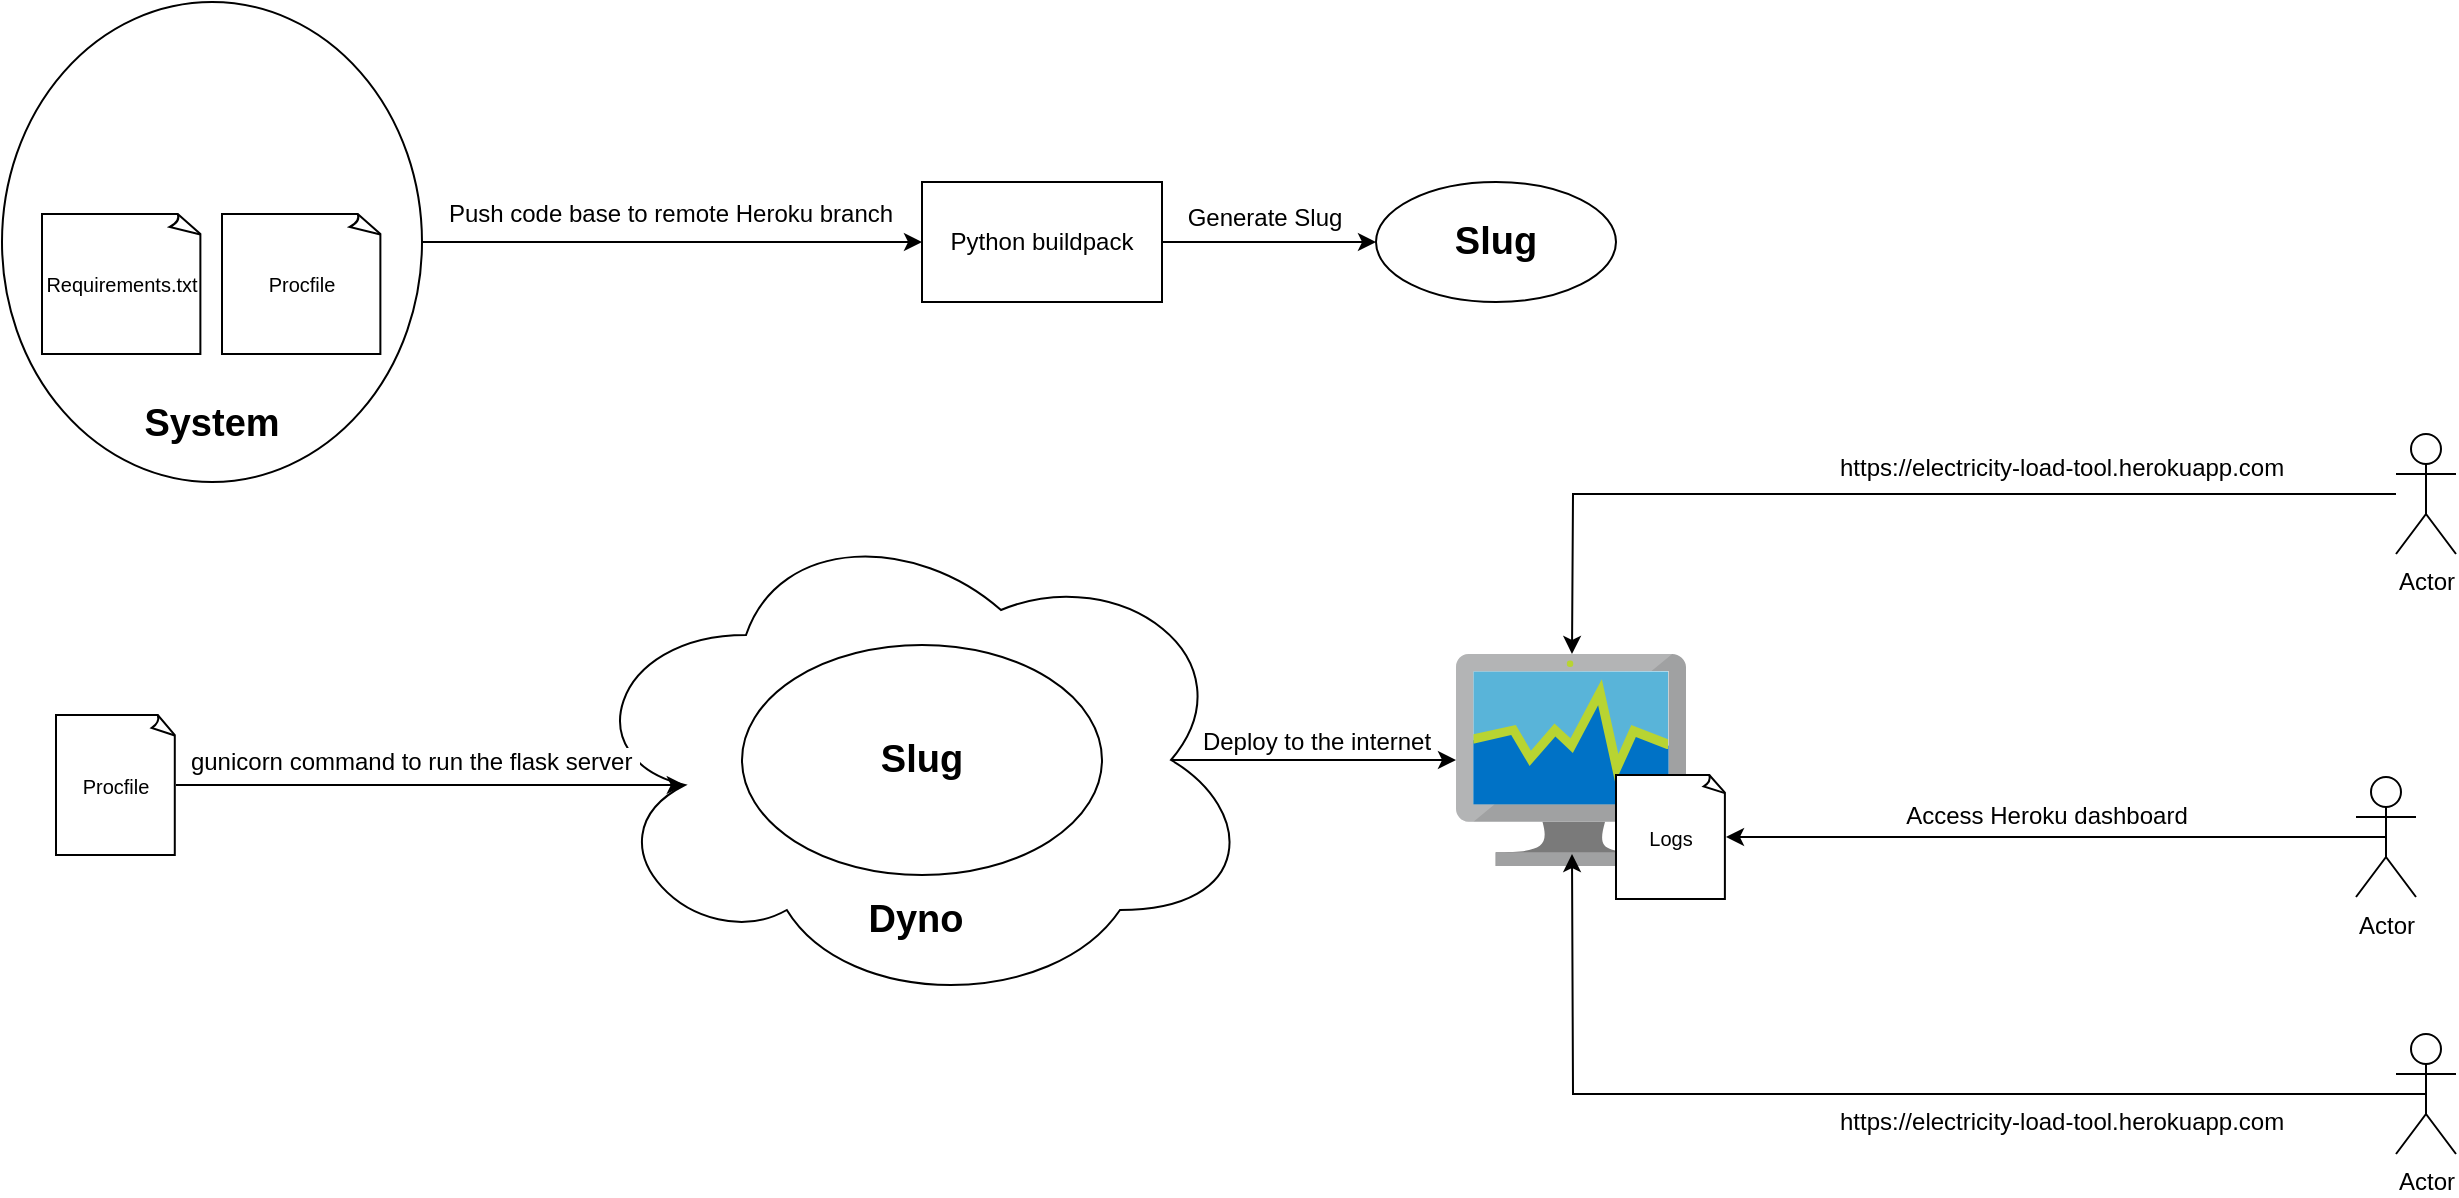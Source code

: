 <mxfile version="10.6.1" type="device"><diagram id="ty7vWRATzTJna8ud40_A" name="Page-1"><mxGraphModel dx="2510" dy="2004" grid="1" gridSize="10" guides="1" tooltips="1" connect="1" arrows="1" fold="1" page="1" pageScale="1" pageWidth="827" pageHeight="1169" math="0" shadow="0"><root><mxCell id="0"/><mxCell id="1" parent="0"/><mxCell id="k11Gg7Oug2PTt6sj3ePh-68" style="edgeStyle=orthogonalEdgeStyle;rounded=0;orthogonalLoop=1;jettySize=auto;html=1;exitX=0.875;exitY=0.5;exitDx=0;exitDy=0;exitPerimeter=0;" edge="1" parent="1" source="k11Gg7Oug2PTt6sj3ePh-49"><mxGeometry relative="1" as="geometry"><mxPoint x="590" y="213" as="targetPoint"/></mxGeometry></mxCell><mxCell id="k11Gg7Oug2PTt6sj3ePh-70" value="Deploy to the internet" style="text;html=1;resizable=0;points=[];align=center;verticalAlign=middle;labelBackgroundColor=#ffffff;" vertex="1" connectable="0" parent="k11Gg7Oug2PTt6sj3ePh-68"><mxGeometry x="0.192" relative="1" as="geometry"><mxPoint x="-13" y="-9" as="offset"/></mxGeometry></mxCell><mxCell id="k11Gg7Oug2PTt6sj3ePh-49" value="&lt;b&gt;&lt;font style=&quot;font-size: 19px&quot;&gt;&lt;br&gt;&lt;br&gt;&lt;br&gt;&lt;br&gt;&lt;br&gt;&lt;br&gt;&lt;br&gt;Dyno&lt;/font&gt;&lt;/b&gt;" style="ellipse;shape=cloud;whiteSpace=wrap;html=1;" vertex="1" parent="1"><mxGeometry x="150" y="88" width="340" height="250" as="geometry"/></mxCell><mxCell id="k11Gg7Oug2PTt6sj3ePh-19" value="&lt;b style=&quot;font-size: 19px&quot;&gt;Slug&lt;/b&gt;" style="ellipse;whiteSpace=wrap;html=1;" vertex="1" parent="1"><mxGeometry x="233" y="155.5" width="180" height="115" as="geometry"/></mxCell><mxCell id="k11Gg7Oug2PTt6sj3ePh-64" style="edgeStyle=orthogonalEdgeStyle;rounded=0;orthogonalLoop=1;jettySize=auto;html=1;exitX=1;exitY=0.5;exitDx=0;exitDy=0;exitPerimeter=0;entryX=0.16;entryY=0.55;entryDx=0;entryDy=0;entryPerimeter=0;" edge="1" parent="1" source="k11Gg7Oug2PTt6sj3ePh-23" target="k11Gg7Oug2PTt6sj3ePh-49"><mxGeometry relative="1" as="geometry"/></mxCell><mxCell id="k11Gg7Oug2PTt6sj3ePh-69" value="gunicorn command to run the flask server&amp;nbsp;" style="text;html=1;resizable=0;points=[];align=center;verticalAlign=middle;labelBackgroundColor=#ffffff;" vertex="1" connectable="0" parent="k11Gg7Oug2PTt6sj3ePh-64"><mxGeometry x="0.364" y="3" relative="1" as="geometry"><mxPoint x="-55" y="-9" as="offset"/></mxGeometry></mxCell><mxCell id="k11Gg7Oug2PTt6sj3ePh-23" value="&lt;font style=&quot;font-size: 10px&quot;&gt;Procfile&lt;/font&gt;" style="whiteSpace=wrap;html=1;shape=mxgraph.basic.document" vertex="1" parent="1"><mxGeometry x="-110" y="190.5" width="60" height="70" as="geometry"/></mxCell><mxCell id="k11Gg7Oug2PTt6sj3ePh-32" value="" style="aspect=fixed;html=1;perimeter=none;align=center;shadow=0;dashed=0;image;fontSize=12;image=img/lib/mscae/ProcessExplorer.svg;" vertex="1" parent="1"><mxGeometry x="590" y="160" width="115" height="106" as="geometry"/></mxCell><mxCell id="k11Gg7Oug2PTt6sj3ePh-54" style="edgeStyle=orthogonalEdgeStyle;rounded=0;orthogonalLoop=1;jettySize=auto;html=1;" edge="1" parent="1" source="k11Gg7Oug2PTt6sj3ePh-38"><mxGeometry relative="1" as="geometry"><mxPoint x="648" y="160" as="targetPoint"/></mxGeometry></mxCell><mxCell id="k11Gg7Oug2PTt6sj3ePh-38" value="Actor" style="shape=umlActor;verticalLabelPosition=bottom;labelBackgroundColor=#ffffff;verticalAlign=top;html=1;outlineConnect=0;" vertex="1" parent="1"><mxGeometry x="1060" y="50" width="30" height="60" as="geometry"/></mxCell><mxCell id="k11Gg7Oug2PTt6sj3ePh-53" style="edgeStyle=orthogonalEdgeStyle;rounded=0;orthogonalLoop=1;jettySize=auto;html=1;exitX=0.5;exitY=0.5;exitDx=0;exitDy=0;exitPerimeter=0;" edge="1" parent="1" source="k11Gg7Oug2PTt6sj3ePh-31"><mxGeometry relative="1" as="geometry"><mxPoint x="648" y="260" as="targetPoint"/></mxGeometry></mxCell><mxCell id="k11Gg7Oug2PTt6sj3ePh-31" value="Actor" style="shape=umlActor;verticalLabelPosition=bottom;labelBackgroundColor=#ffffff;verticalAlign=top;html=1;outlineConnect=0;" vertex="1" parent="1"><mxGeometry x="1060" y="350" width="30" height="60" as="geometry"/></mxCell><UserObject label="https://electricity-load-tool.herokuapp.com" link="https://electricity-load-tool.herokuapp.com" id="k11Gg7Oug2PTt6sj3ePh-58"><mxCell style="text;html=1;glass=1;" vertex="1" parent="1"><mxGeometry x="780" y="380" width="250" height="30" as="geometry"/></mxCell></UserObject><UserObject label="https://electricity-load-tool.herokuapp.com" link="https://electricity-load-tool.herokuapp.com" id="k11Gg7Oug2PTt6sj3ePh-59"><mxCell style="text;html=1;" vertex="1" parent="1"><mxGeometry x="780" y="53" width="250" height="30" as="geometry"/></mxCell></UserObject><mxCell id="k11Gg7Oug2PTt6sj3ePh-63" value="&lt;font style=&quot;font-size: 10px&quot;&gt;Logs&lt;/font&gt;" style="whiteSpace=wrap;html=1;shape=mxgraph.basic.document" vertex="1" parent="1"><mxGeometry x="670" y="220.5" width="55" height="62" as="geometry"/></mxCell><mxCell id="k11Gg7Oug2PTt6sj3ePh-74" style="edgeStyle=orthogonalEdgeStyle;rounded=0;orthogonalLoop=1;jettySize=auto;html=1;exitX=0.5;exitY=0.5;exitDx=0;exitDy=0;exitPerimeter=0;" edge="1" parent="1" source="k11Gg7Oug2PTt6sj3ePh-71" target="k11Gg7Oug2PTt6sj3ePh-63"><mxGeometry relative="1" as="geometry"/></mxCell><mxCell id="k11Gg7Oug2PTt6sj3ePh-71" value="Actor" style="shape=umlActor;verticalLabelPosition=bottom;labelBackgroundColor=#ffffff;verticalAlign=top;html=1;outlineConnect=0;" vertex="1" parent="1"><mxGeometry x="1040" y="221.5" width="30" height="60" as="geometry"/></mxCell><mxCell id="k11Gg7Oug2PTt6sj3ePh-75" value="Access Heroku dashboard" style="text;html=1;resizable=0;points=[];align=center;verticalAlign=middle;labelBackgroundColor=#ffffff;" vertex="1" connectable="0" parent="1"><mxGeometry x="910" y="240" as="geometry"><mxPoint x="-25" y="1" as="offset"/></mxGeometry></mxCell><mxCell id="k11Gg7Oug2PTt6sj3ePh-76" style="edgeStyle=orthogonalEdgeStyle;rounded=0;orthogonalLoop=1;jettySize=auto;html=1;exitX=1;exitY=0.5;exitDx=0;exitDy=0;" edge="1" parent="1" source="k11Gg7Oug2PTt6sj3ePh-78" target="k11Gg7Oug2PTt6sj3ePh-82"><mxGeometry relative="1" as="geometry"/></mxCell><mxCell id="k11Gg7Oug2PTt6sj3ePh-77" value="Push code base to remote Heroku branch" style="text;html=1;resizable=0;points=[];align=center;verticalAlign=middle;labelBackgroundColor=#ffffff;" vertex="1" connectable="0" parent="k11Gg7Oug2PTt6sj3ePh-76"><mxGeometry x="0.259" y="2" relative="1" as="geometry"><mxPoint x="-34" y="-12" as="offset"/></mxGeometry></mxCell><mxCell id="k11Gg7Oug2PTt6sj3ePh-78" value="&lt;b style=&quot;font-size: 19px&quot;&gt;&lt;br&gt;&lt;br&gt;&lt;br&gt;&lt;br&gt;&lt;br&gt;&lt;br&gt;&lt;br&gt;&lt;br&gt;System&lt;/b&gt;&lt;br&gt;" style="ellipse;whiteSpace=wrap;html=1;" vertex="1" parent="1"><mxGeometry x="-137" y="-166" width="210" height="240" as="geometry"/></mxCell><mxCell id="k11Gg7Oug2PTt6sj3ePh-79" value="" style="shape=image;html=1;verticalAlign=top;verticalLabelPosition=bottom;labelBackgroundColor=#ffffff;imageAspect=0;aspect=fixed;image=https://cdn2.iconfinder.com/data/icons/oxygen/128x128/mimetypes/application-x-python.png" vertex="1" parent="1"><mxGeometry x="-67" y="-140" width="70" height="70" as="geometry"/></mxCell><mxCell id="k11Gg7Oug2PTt6sj3ePh-80" value="&lt;font style=&quot;font-size: 10px&quot;&gt;Requirements.txt&lt;/font&gt;" style="whiteSpace=wrap;html=1;shape=mxgraph.basic.document" vertex="1" parent="1"><mxGeometry x="-117" y="-60" width="80" height="70" as="geometry"/></mxCell><mxCell id="k11Gg7Oug2PTt6sj3ePh-81" style="edgeStyle=orthogonalEdgeStyle;rounded=0;orthogonalLoop=1;jettySize=auto;html=1;exitX=1;exitY=0.5;exitDx=0;exitDy=0;entryX=0;entryY=0.5;entryDx=0;entryDy=0;" edge="1" parent="1" source="k11Gg7Oug2PTt6sj3ePh-82" target="k11Gg7Oug2PTt6sj3ePh-84"><mxGeometry relative="1" as="geometry"/></mxCell><mxCell id="k11Gg7Oug2PTt6sj3ePh-82" value="Python buildpack" style="rounded=0;whiteSpace=wrap;html=1;" vertex="1" parent="1"><mxGeometry x="323" y="-76" width="120" height="60" as="geometry"/></mxCell><mxCell id="k11Gg7Oug2PTt6sj3ePh-83" value="&lt;font style=&quot;font-size: 10px&quot;&gt;Procfile&lt;/font&gt;" style="whiteSpace=wrap;html=1;shape=mxgraph.basic.document" vertex="1" parent="1"><mxGeometry x="-27" y="-60" width="80" height="70" as="geometry"/></mxCell><mxCell id="k11Gg7Oug2PTt6sj3ePh-84" value="&lt;b style=&quot;font-size: 19px&quot;&gt;Slug&lt;/b&gt;" style="ellipse;whiteSpace=wrap;html=1;" vertex="1" parent="1"><mxGeometry x="550" y="-76" width="120" height="60" as="geometry"/></mxCell><mxCell id="k11Gg7Oug2PTt6sj3ePh-85" value="Generate Slug" style="text;html=1;resizable=0;points=[];align=center;verticalAlign=middle;labelBackgroundColor=#ffffff;" vertex="1" connectable="0" parent="1"><mxGeometry x="528" y="-46.167" as="geometry"><mxPoint x="-34" y="-12" as="offset"/></mxGeometry></mxCell></root></mxGraphModel></diagram></mxfile>